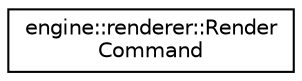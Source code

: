 digraph "Graphical Class Hierarchy"
{
 // LATEX_PDF_SIZE
  edge [fontname="Helvetica",fontsize="10",labelfontname="Helvetica",labelfontsize="10"];
  node [fontname="Helvetica",fontsize="10",shape=record];
  rankdir="LR";
  Node0 [label="engine::renderer::Render\lCommand",height=0.2,width=0.4,color="black", fillcolor="white", style="filled",URL="$classengine_1_1renderer_1_1RenderCommand.html",tooltip="A static wrapper class to send commands to the Renderer."];
}
